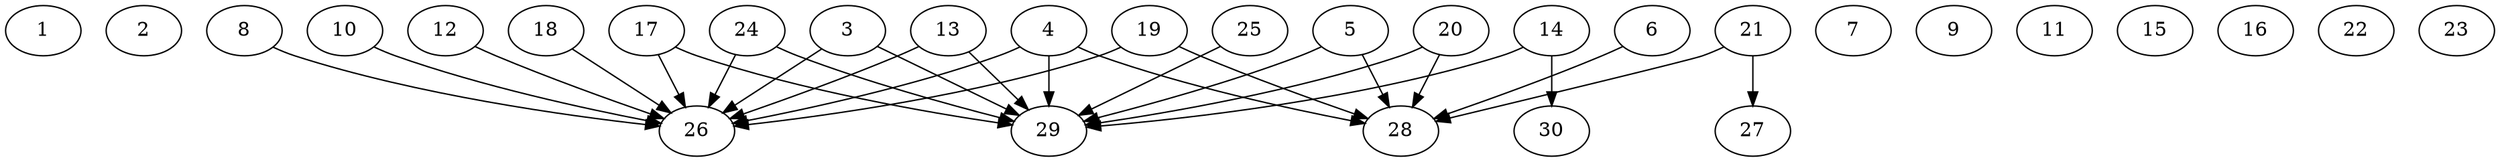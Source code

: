 // DAG automatically generated by daggen at Thu Oct  3 14:04:19 2019
// ./daggen --dot -n 30 --ccr 0.4 --fat 0.9 --regular 0.7 --density 0.5 --mindata 5242880 --maxdata 52428800 
digraph G {
  1 [size="19471360", alpha="0.03", expect_size="7788544"] 
  2 [size="58168320", alpha="0.03", expect_size="23267328"] 
  3 [size="24857600", alpha="0.09", expect_size="9943040"] 
  3 -> 26 [size ="9943040"]
  3 -> 29 [size ="9943040"]
  4 [size="64135680", alpha="0.04", expect_size="25654272"] 
  4 -> 26 [size ="25654272"]
  4 -> 28 [size ="25654272"]
  4 -> 29 [size ="25654272"]
  5 [size="34368000", alpha="0.18", expect_size="13747200"] 
  5 -> 28 [size ="13747200"]
  5 -> 29 [size ="13747200"]
  6 [size="89500160", alpha="0.01", expect_size="35800064"] 
  6 -> 28 [size ="35800064"]
  7 [size="109232640", alpha="0.16", expect_size="43693056"] 
  8 [size="106647040", alpha="0.05", expect_size="42658816"] 
  8 -> 26 [size ="42658816"]
  9 [size="115120640", alpha="0.08", expect_size="46048256"] 
  10 [size="56655360", alpha="0.05", expect_size="22662144"] 
  10 -> 26 [size ="22662144"]
  11 [size="120202240", alpha="0.01", expect_size="48080896"] 
  12 [size="19650560", alpha="0.09", expect_size="7860224"] 
  12 -> 26 [size ="7860224"]
  13 [size="35760640", alpha="0.14", expect_size="14304256"] 
  13 -> 26 [size ="14304256"]
  13 -> 29 [size ="14304256"]
  14 [size="89879040", alpha="0.06", expect_size="35951616"] 
  14 -> 29 [size ="35951616"]
  14 -> 30 [size ="35951616"]
  15 [size="111912960", alpha="0.02", expect_size="44765184"] 
  16 [size="101726720", alpha="0.06", expect_size="40690688"] 
  17 [size="108474880", alpha="0.01", expect_size="43389952"] 
  17 -> 26 [size ="43389952"]
  17 -> 29 [size ="43389952"]
  18 [size="82908160", alpha="0.01", expect_size="33163264"] 
  18 -> 26 [size ="33163264"]
  19 [size="114984960", alpha="0.08", expect_size="45993984"] 
  19 -> 26 [size ="45993984"]
  19 -> 28 [size ="45993984"]
  20 [size="46617600", alpha="0.00", expect_size="18647040"] 
  20 -> 28 [size ="18647040"]
  20 -> 29 [size ="18647040"]
  21 [size="76922880", alpha="0.14", expect_size="30769152"] 
  21 -> 27 [size ="30769152"]
  21 -> 28 [size ="30769152"]
  22 [size="82577920", alpha="0.15", expect_size="33031168"] 
  23 [size="17269760", alpha="0.18", expect_size="6907904"] 
  24 [size="99420160", alpha="0.10", expect_size="39768064"] 
  24 -> 26 [size ="39768064"]
  24 -> 29 [size ="39768064"]
  25 [size="17064960", alpha="0.05", expect_size="6825984"] 
  25 -> 29 [size ="6825984"]
  26 [size="30983680", alpha="0.14", expect_size="12393472"] 
  27 [size="66920960", alpha="0.18", expect_size="26768384"] 
  28 [size="73123840", alpha="0.19", expect_size="29249536"] 
  29 [size="78809600", alpha="0.17", expect_size="31523840"] 
  30 [size="125478400", alpha="0.02", expect_size="50191360"] 
}
